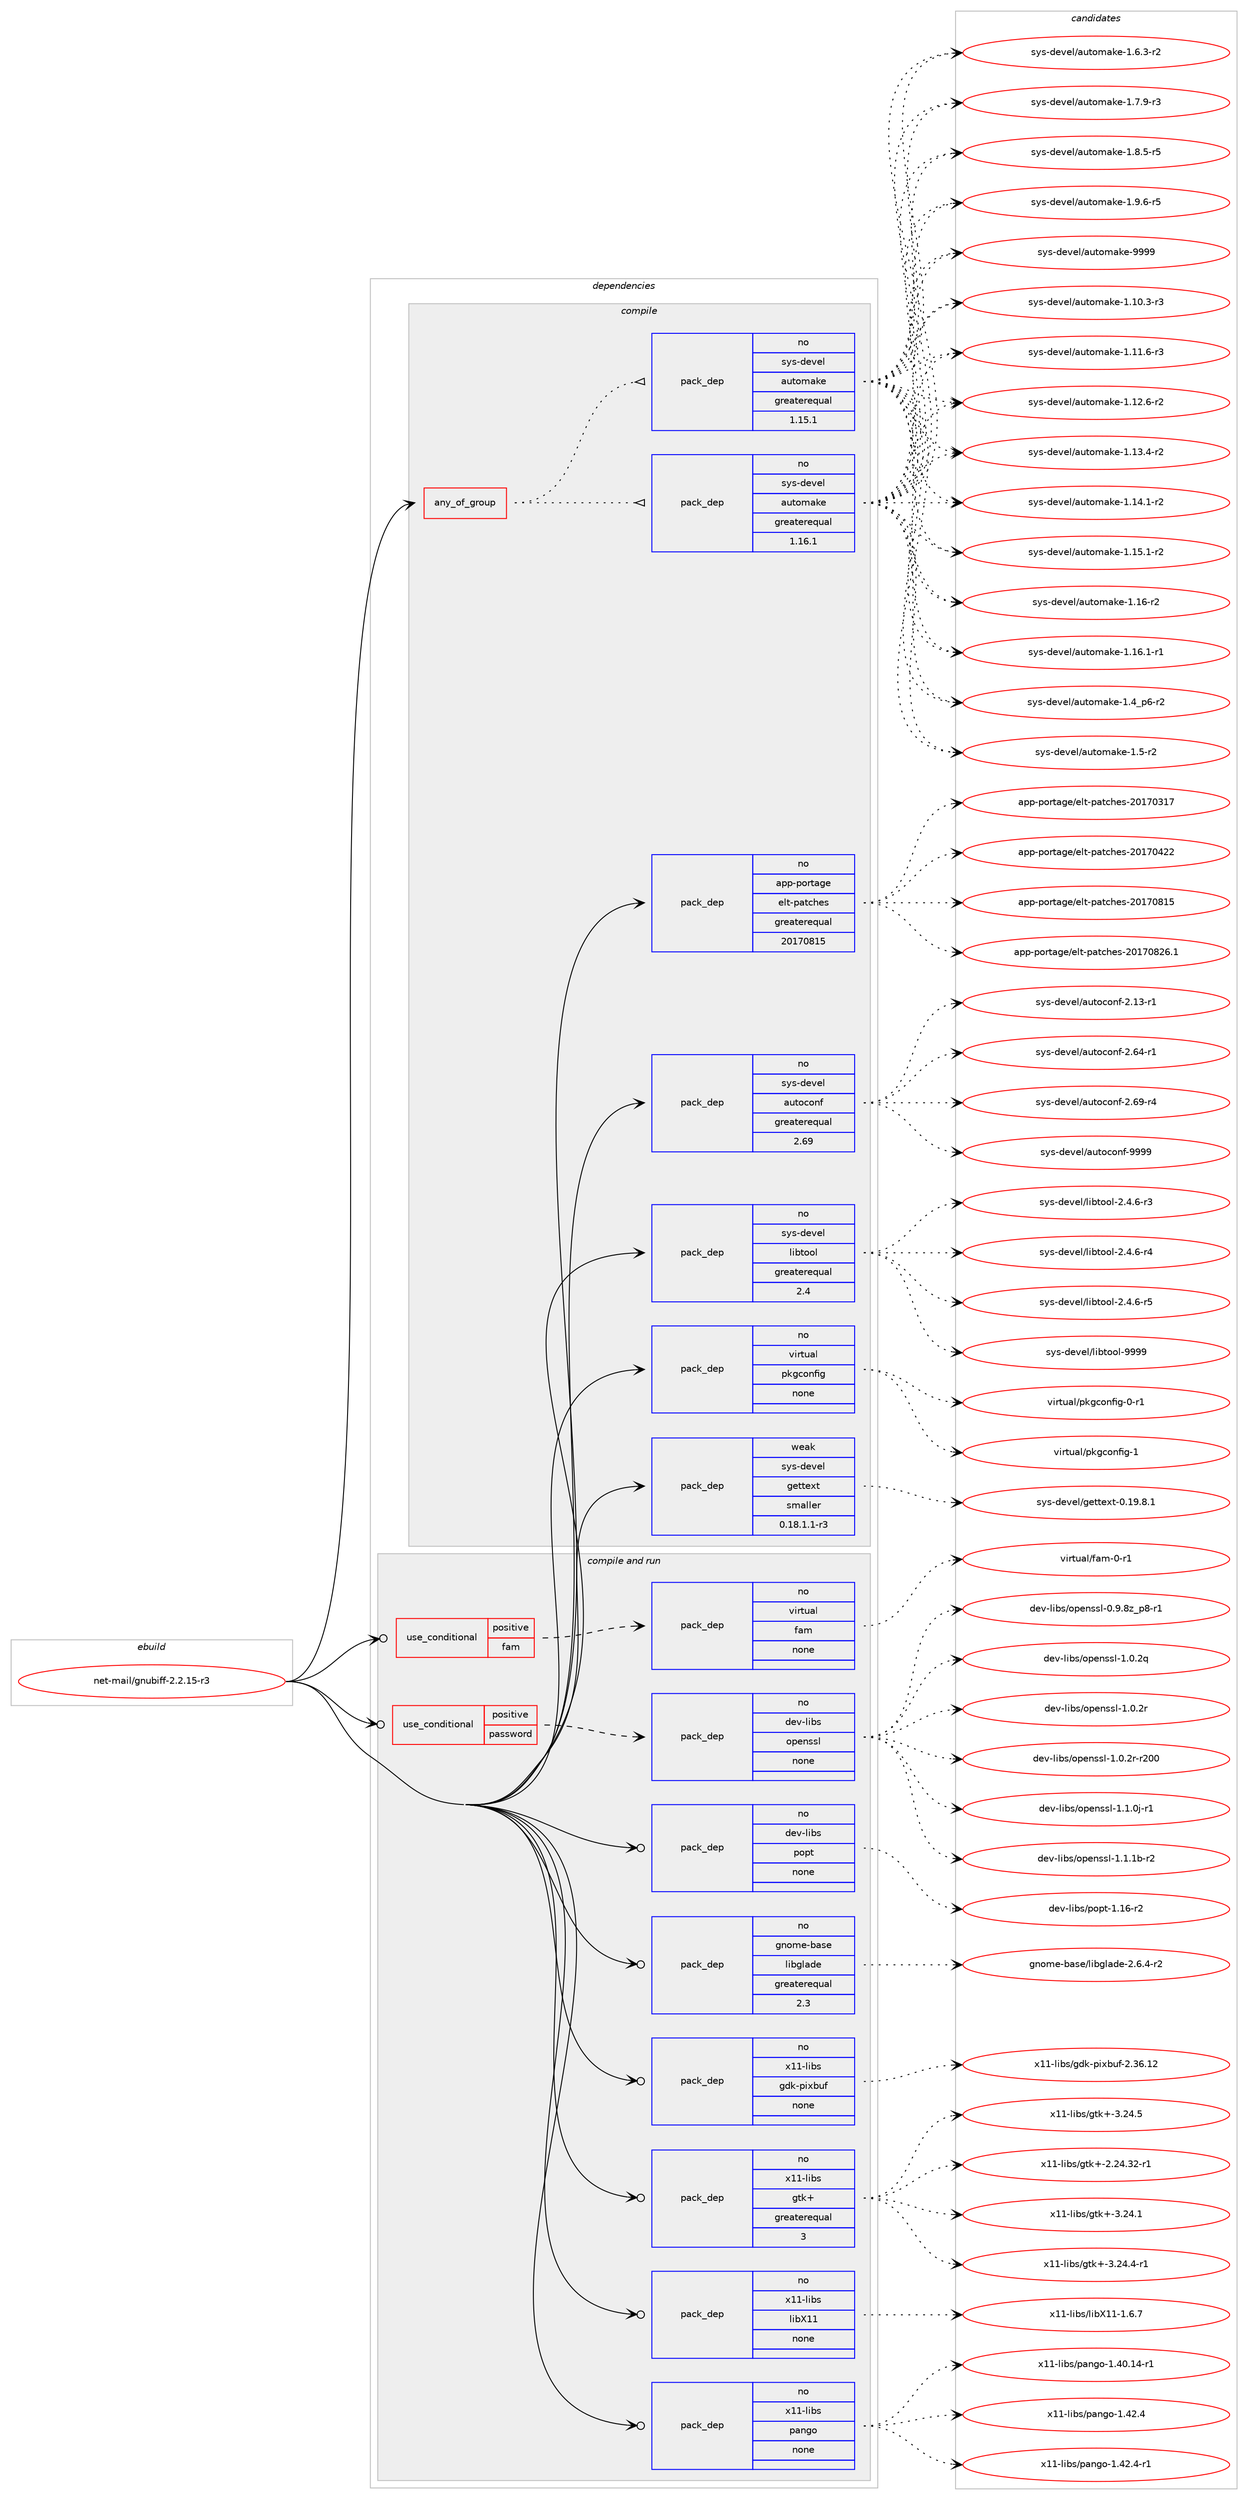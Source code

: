 digraph prolog {

# *************
# Graph options
# *************

newrank=true;
concentrate=true;
compound=true;
graph [rankdir=LR,fontname=Helvetica,fontsize=10,ranksep=1.5];#, ranksep=2.5, nodesep=0.2];
edge  [arrowhead=vee];
node  [fontname=Helvetica,fontsize=10];

# **********
# The ebuild
# **********

subgraph cluster_leftcol {
color=gray;
rank=same;
label=<<i>ebuild</i>>;
id [label="net-mail/gnubiff-2.2.15-r3", color=red, width=4, href="../net-mail/gnubiff-2.2.15-r3.svg"];
}

# ****************
# The dependencies
# ****************

subgraph cluster_midcol {
color=gray;
label=<<i>dependencies</i>>;
subgraph cluster_compile {
fillcolor="#eeeeee";
style=filled;
label=<<i>compile</i>>;
subgraph any26264 {
dependency1664011 [label=<<TABLE BORDER="0" CELLBORDER="1" CELLSPACING="0" CELLPADDING="4"><TR><TD CELLPADDING="10">any_of_group</TD></TR></TABLE>>, shape=none, color=red];subgraph pack1189565 {
dependency1664012 [label=<<TABLE BORDER="0" CELLBORDER="1" CELLSPACING="0" CELLPADDING="4" WIDTH="220"><TR><TD ROWSPAN="6" CELLPADDING="30">pack_dep</TD></TR><TR><TD WIDTH="110">no</TD></TR><TR><TD>sys-devel</TD></TR><TR><TD>automake</TD></TR><TR><TD>greaterequal</TD></TR><TR><TD>1.16.1</TD></TR></TABLE>>, shape=none, color=blue];
}
dependency1664011:e -> dependency1664012:w [weight=20,style="dotted",arrowhead="oinv"];
subgraph pack1189566 {
dependency1664013 [label=<<TABLE BORDER="0" CELLBORDER="1" CELLSPACING="0" CELLPADDING="4" WIDTH="220"><TR><TD ROWSPAN="6" CELLPADDING="30">pack_dep</TD></TR><TR><TD WIDTH="110">no</TD></TR><TR><TD>sys-devel</TD></TR><TR><TD>automake</TD></TR><TR><TD>greaterequal</TD></TR><TR><TD>1.15.1</TD></TR></TABLE>>, shape=none, color=blue];
}
dependency1664011:e -> dependency1664013:w [weight=20,style="dotted",arrowhead="oinv"];
}
id:e -> dependency1664011:w [weight=20,style="solid",arrowhead="vee"];
subgraph pack1189567 {
dependency1664014 [label=<<TABLE BORDER="0" CELLBORDER="1" CELLSPACING="0" CELLPADDING="4" WIDTH="220"><TR><TD ROWSPAN="6" CELLPADDING="30">pack_dep</TD></TR><TR><TD WIDTH="110">no</TD></TR><TR><TD>app-portage</TD></TR><TR><TD>elt-patches</TD></TR><TR><TD>greaterequal</TD></TR><TR><TD>20170815</TD></TR></TABLE>>, shape=none, color=blue];
}
id:e -> dependency1664014:w [weight=20,style="solid",arrowhead="vee"];
subgraph pack1189568 {
dependency1664015 [label=<<TABLE BORDER="0" CELLBORDER="1" CELLSPACING="0" CELLPADDING="4" WIDTH="220"><TR><TD ROWSPAN="6" CELLPADDING="30">pack_dep</TD></TR><TR><TD WIDTH="110">no</TD></TR><TR><TD>sys-devel</TD></TR><TR><TD>autoconf</TD></TR><TR><TD>greaterequal</TD></TR><TR><TD>2.69</TD></TR></TABLE>>, shape=none, color=blue];
}
id:e -> dependency1664015:w [weight=20,style="solid",arrowhead="vee"];
subgraph pack1189569 {
dependency1664016 [label=<<TABLE BORDER="0" CELLBORDER="1" CELLSPACING="0" CELLPADDING="4" WIDTH="220"><TR><TD ROWSPAN="6" CELLPADDING="30">pack_dep</TD></TR><TR><TD WIDTH="110">no</TD></TR><TR><TD>sys-devel</TD></TR><TR><TD>libtool</TD></TR><TR><TD>greaterequal</TD></TR><TR><TD>2.4</TD></TR></TABLE>>, shape=none, color=blue];
}
id:e -> dependency1664016:w [weight=20,style="solid",arrowhead="vee"];
subgraph pack1189570 {
dependency1664017 [label=<<TABLE BORDER="0" CELLBORDER="1" CELLSPACING="0" CELLPADDING="4" WIDTH="220"><TR><TD ROWSPAN="6" CELLPADDING="30">pack_dep</TD></TR><TR><TD WIDTH="110">no</TD></TR><TR><TD>virtual</TD></TR><TR><TD>pkgconfig</TD></TR><TR><TD>none</TD></TR><TR><TD></TD></TR></TABLE>>, shape=none, color=blue];
}
id:e -> dependency1664017:w [weight=20,style="solid",arrowhead="vee"];
subgraph pack1189571 {
dependency1664018 [label=<<TABLE BORDER="0" CELLBORDER="1" CELLSPACING="0" CELLPADDING="4" WIDTH="220"><TR><TD ROWSPAN="6" CELLPADDING="30">pack_dep</TD></TR><TR><TD WIDTH="110">weak</TD></TR><TR><TD>sys-devel</TD></TR><TR><TD>gettext</TD></TR><TR><TD>smaller</TD></TR><TR><TD>0.18.1.1-r3</TD></TR></TABLE>>, shape=none, color=blue];
}
id:e -> dependency1664018:w [weight=20,style="solid",arrowhead="vee"];
}
subgraph cluster_compileandrun {
fillcolor="#eeeeee";
style=filled;
label=<<i>compile and run</i>>;
subgraph cond447394 {
dependency1664019 [label=<<TABLE BORDER="0" CELLBORDER="1" CELLSPACING="0" CELLPADDING="4"><TR><TD ROWSPAN="3" CELLPADDING="10">use_conditional</TD></TR><TR><TD>positive</TD></TR><TR><TD>fam</TD></TR></TABLE>>, shape=none, color=red];
subgraph pack1189572 {
dependency1664020 [label=<<TABLE BORDER="0" CELLBORDER="1" CELLSPACING="0" CELLPADDING="4" WIDTH="220"><TR><TD ROWSPAN="6" CELLPADDING="30">pack_dep</TD></TR><TR><TD WIDTH="110">no</TD></TR><TR><TD>virtual</TD></TR><TR><TD>fam</TD></TR><TR><TD>none</TD></TR><TR><TD></TD></TR></TABLE>>, shape=none, color=blue];
}
dependency1664019:e -> dependency1664020:w [weight=20,style="dashed",arrowhead="vee"];
}
id:e -> dependency1664019:w [weight=20,style="solid",arrowhead="odotvee"];
subgraph cond447395 {
dependency1664021 [label=<<TABLE BORDER="0" CELLBORDER="1" CELLSPACING="0" CELLPADDING="4"><TR><TD ROWSPAN="3" CELLPADDING="10">use_conditional</TD></TR><TR><TD>positive</TD></TR><TR><TD>password</TD></TR></TABLE>>, shape=none, color=red];
subgraph pack1189573 {
dependency1664022 [label=<<TABLE BORDER="0" CELLBORDER="1" CELLSPACING="0" CELLPADDING="4" WIDTH="220"><TR><TD ROWSPAN="6" CELLPADDING="30">pack_dep</TD></TR><TR><TD WIDTH="110">no</TD></TR><TR><TD>dev-libs</TD></TR><TR><TD>openssl</TD></TR><TR><TD>none</TD></TR><TR><TD></TD></TR></TABLE>>, shape=none, color=blue];
}
dependency1664021:e -> dependency1664022:w [weight=20,style="dashed",arrowhead="vee"];
}
id:e -> dependency1664021:w [weight=20,style="solid",arrowhead="odotvee"];
subgraph pack1189574 {
dependency1664023 [label=<<TABLE BORDER="0" CELLBORDER="1" CELLSPACING="0" CELLPADDING="4" WIDTH="220"><TR><TD ROWSPAN="6" CELLPADDING="30">pack_dep</TD></TR><TR><TD WIDTH="110">no</TD></TR><TR><TD>dev-libs</TD></TR><TR><TD>popt</TD></TR><TR><TD>none</TD></TR><TR><TD></TD></TR></TABLE>>, shape=none, color=blue];
}
id:e -> dependency1664023:w [weight=20,style="solid",arrowhead="odotvee"];
subgraph pack1189575 {
dependency1664024 [label=<<TABLE BORDER="0" CELLBORDER="1" CELLSPACING="0" CELLPADDING="4" WIDTH="220"><TR><TD ROWSPAN="6" CELLPADDING="30">pack_dep</TD></TR><TR><TD WIDTH="110">no</TD></TR><TR><TD>gnome-base</TD></TR><TR><TD>libglade</TD></TR><TR><TD>greaterequal</TD></TR><TR><TD>2.3</TD></TR></TABLE>>, shape=none, color=blue];
}
id:e -> dependency1664024:w [weight=20,style="solid",arrowhead="odotvee"];
subgraph pack1189576 {
dependency1664025 [label=<<TABLE BORDER="0" CELLBORDER="1" CELLSPACING="0" CELLPADDING="4" WIDTH="220"><TR><TD ROWSPAN="6" CELLPADDING="30">pack_dep</TD></TR><TR><TD WIDTH="110">no</TD></TR><TR><TD>x11-libs</TD></TR><TR><TD>gdk-pixbuf</TD></TR><TR><TD>none</TD></TR><TR><TD></TD></TR></TABLE>>, shape=none, color=blue];
}
id:e -> dependency1664025:w [weight=20,style="solid",arrowhead="odotvee"];
subgraph pack1189577 {
dependency1664026 [label=<<TABLE BORDER="0" CELLBORDER="1" CELLSPACING="0" CELLPADDING="4" WIDTH="220"><TR><TD ROWSPAN="6" CELLPADDING="30">pack_dep</TD></TR><TR><TD WIDTH="110">no</TD></TR><TR><TD>x11-libs</TD></TR><TR><TD>gtk+</TD></TR><TR><TD>greaterequal</TD></TR><TR><TD>3</TD></TR></TABLE>>, shape=none, color=blue];
}
id:e -> dependency1664026:w [weight=20,style="solid",arrowhead="odotvee"];
subgraph pack1189578 {
dependency1664027 [label=<<TABLE BORDER="0" CELLBORDER="1" CELLSPACING="0" CELLPADDING="4" WIDTH="220"><TR><TD ROWSPAN="6" CELLPADDING="30">pack_dep</TD></TR><TR><TD WIDTH="110">no</TD></TR><TR><TD>x11-libs</TD></TR><TR><TD>libX11</TD></TR><TR><TD>none</TD></TR><TR><TD></TD></TR></TABLE>>, shape=none, color=blue];
}
id:e -> dependency1664027:w [weight=20,style="solid",arrowhead="odotvee"];
subgraph pack1189579 {
dependency1664028 [label=<<TABLE BORDER="0" CELLBORDER="1" CELLSPACING="0" CELLPADDING="4" WIDTH="220"><TR><TD ROWSPAN="6" CELLPADDING="30">pack_dep</TD></TR><TR><TD WIDTH="110">no</TD></TR><TR><TD>x11-libs</TD></TR><TR><TD>pango</TD></TR><TR><TD>none</TD></TR><TR><TD></TD></TR></TABLE>>, shape=none, color=blue];
}
id:e -> dependency1664028:w [weight=20,style="solid",arrowhead="odotvee"];
}
subgraph cluster_run {
fillcolor="#eeeeee";
style=filled;
label=<<i>run</i>>;
}
}

# **************
# The candidates
# **************

subgraph cluster_choices {
rank=same;
color=gray;
label=<<i>candidates</i>>;

subgraph choice1189565 {
color=black;
nodesep=1;
choice11512111545100101118101108479711711611110997107101454946494846514511451 [label="sys-devel/automake-1.10.3-r3", color=red, width=4,href="../sys-devel/automake-1.10.3-r3.svg"];
choice11512111545100101118101108479711711611110997107101454946494946544511451 [label="sys-devel/automake-1.11.6-r3", color=red, width=4,href="../sys-devel/automake-1.11.6-r3.svg"];
choice11512111545100101118101108479711711611110997107101454946495046544511450 [label="sys-devel/automake-1.12.6-r2", color=red, width=4,href="../sys-devel/automake-1.12.6-r2.svg"];
choice11512111545100101118101108479711711611110997107101454946495146524511450 [label="sys-devel/automake-1.13.4-r2", color=red, width=4,href="../sys-devel/automake-1.13.4-r2.svg"];
choice11512111545100101118101108479711711611110997107101454946495246494511450 [label="sys-devel/automake-1.14.1-r2", color=red, width=4,href="../sys-devel/automake-1.14.1-r2.svg"];
choice11512111545100101118101108479711711611110997107101454946495346494511450 [label="sys-devel/automake-1.15.1-r2", color=red, width=4,href="../sys-devel/automake-1.15.1-r2.svg"];
choice1151211154510010111810110847971171161111099710710145494649544511450 [label="sys-devel/automake-1.16-r2", color=red, width=4,href="../sys-devel/automake-1.16-r2.svg"];
choice11512111545100101118101108479711711611110997107101454946495446494511449 [label="sys-devel/automake-1.16.1-r1", color=red, width=4,href="../sys-devel/automake-1.16.1-r1.svg"];
choice115121115451001011181011084797117116111109971071014549465295112544511450 [label="sys-devel/automake-1.4_p6-r2", color=red, width=4,href="../sys-devel/automake-1.4_p6-r2.svg"];
choice11512111545100101118101108479711711611110997107101454946534511450 [label="sys-devel/automake-1.5-r2", color=red, width=4,href="../sys-devel/automake-1.5-r2.svg"];
choice115121115451001011181011084797117116111109971071014549465446514511450 [label="sys-devel/automake-1.6.3-r2", color=red, width=4,href="../sys-devel/automake-1.6.3-r2.svg"];
choice115121115451001011181011084797117116111109971071014549465546574511451 [label="sys-devel/automake-1.7.9-r3", color=red, width=4,href="../sys-devel/automake-1.7.9-r3.svg"];
choice115121115451001011181011084797117116111109971071014549465646534511453 [label="sys-devel/automake-1.8.5-r5", color=red, width=4,href="../sys-devel/automake-1.8.5-r5.svg"];
choice115121115451001011181011084797117116111109971071014549465746544511453 [label="sys-devel/automake-1.9.6-r5", color=red, width=4,href="../sys-devel/automake-1.9.6-r5.svg"];
choice115121115451001011181011084797117116111109971071014557575757 [label="sys-devel/automake-9999", color=red, width=4,href="../sys-devel/automake-9999.svg"];
dependency1664012:e -> choice11512111545100101118101108479711711611110997107101454946494846514511451:w [style=dotted,weight="100"];
dependency1664012:e -> choice11512111545100101118101108479711711611110997107101454946494946544511451:w [style=dotted,weight="100"];
dependency1664012:e -> choice11512111545100101118101108479711711611110997107101454946495046544511450:w [style=dotted,weight="100"];
dependency1664012:e -> choice11512111545100101118101108479711711611110997107101454946495146524511450:w [style=dotted,weight="100"];
dependency1664012:e -> choice11512111545100101118101108479711711611110997107101454946495246494511450:w [style=dotted,weight="100"];
dependency1664012:e -> choice11512111545100101118101108479711711611110997107101454946495346494511450:w [style=dotted,weight="100"];
dependency1664012:e -> choice1151211154510010111810110847971171161111099710710145494649544511450:w [style=dotted,weight="100"];
dependency1664012:e -> choice11512111545100101118101108479711711611110997107101454946495446494511449:w [style=dotted,weight="100"];
dependency1664012:e -> choice115121115451001011181011084797117116111109971071014549465295112544511450:w [style=dotted,weight="100"];
dependency1664012:e -> choice11512111545100101118101108479711711611110997107101454946534511450:w [style=dotted,weight="100"];
dependency1664012:e -> choice115121115451001011181011084797117116111109971071014549465446514511450:w [style=dotted,weight="100"];
dependency1664012:e -> choice115121115451001011181011084797117116111109971071014549465546574511451:w [style=dotted,weight="100"];
dependency1664012:e -> choice115121115451001011181011084797117116111109971071014549465646534511453:w [style=dotted,weight="100"];
dependency1664012:e -> choice115121115451001011181011084797117116111109971071014549465746544511453:w [style=dotted,weight="100"];
dependency1664012:e -> choice115121115451001011181011084797117116111109971071014557575757:w [style=dotted,weight="100"];
}
subgraph choice1189566 {
color=black;
nodesep=1;
choice11512111545100101118101108479711711611110997107101454946494846514511451 [label="sys-devel/automake-1.10.3-r3", color=red, width=4,href="../sys-devel/automake-1.10.3-r3.svg"];
choice11512111545100101118101108479711711611110997107101454946494946544511451 [label="sys-devel/automake-1.11.6-r3", color=red, width=4,href="../sys-devel/automake-1.11.6-r3.svg"];
choice11512111545100101118101108479711711611110997107101454946495046544511450 [label="sys-devel/automake-1.12.6-r2", color=red, width=4,href="../sys-devel/automake-1.12.6-r2.svg"];
choice11512111545100101118101108479711711611110997107101454946495146524511450 [label="sys-devel/automake-1.13.4-r2", color=red, width=4,href="../sys-devel/automake-1.13.4-r2.svg"];
choice11512111545100101118101108479711711611110997107101454946495246494511450 [label="sys-devel/automake-1.14.1-r2", color=red, width=4,href="../sys-devel/automake-1.14.1-r2.svg"];
choice11512111545100101118101108479711711611110997107101454946495346494511450 [label="sys-devel/automake-1.15.1-r2", color=red, width=4,href="../sys-devel/automake-1.15.1-r2.svg"];
choice1151211154510010111810110847971171161111099710710145494649544511450 [label="sys-devel/automake-1.16-r2", color=red, width=4,href="../sys-devel/automake-1.16-r2.svg"];
choice11512111545100101118101108479711711611110997107101454946495446494511449 [label="sys-devel/automake-1.16.1-r1", color=red, width=4,href="../sys-devel/automake-1.16.1-r1.svg"];
choice115121115451001011181011084797117116111109971071014549465295112544511450 [label="sys-devel/automake-1.4_p6-r2", color=red, width=4,href="../sys-devel/automake-1.4_p6-r2.svg"];
choice11512111545100101118101108479711711611110997107101454946534511450 [label="sys-devel/automake-1.5-r2", color=red, width=4,href="../sys-devel/automake-1.5-r2.svg"];
choice115121115451001011181011084797117116111109971071014549465446514511450 [label="sys-devel/automake-1.6.3-r2", color=red, width=4,href="../sys-devel/automake-1.6.3-r2.svg"];
choice115121115451001011181011084797117116111109971071014549465546574511451 [label="sys-devel/automake-1.7.9-r3", color=red, width=4,href="../sys-devel/automake-1.7.9-r3.svg"];
choice115121115451001011181011084797117116111109971071014549465646534511453 [label="sys-devel/automake-1.8.5-r5", color=red, width=4,href="../sys-devel/automake-1.8.5-r5.svg"];
choice115121115451001011181011084797117116111109971071014549465746544511453 [label="sys-devel/automake-1.9.6-r5", color=red, width=4,href="../sys-devel/automake-1.9.6-r5.svg"];
choice115121115451001011181011084797117116111109971071014557575757 [label="sys-devel/automake-9999", color=red, width=4,href="../sys-devel/automake-9999.svg"];
dependency1664013:e -> choice11512111545100101118101108479711711611110997107101454946494846514511451:w [style=dotted,weight="100"];
dependency1664013:e -> choice11512111545100101118101108479711711611110997107101454946494946544511451:w [style=dotted,weight="100"];
dependency1664013:e -> choice11512111545100101118101108479711711611110997107101454946495046544511450:w [style=dotted,weight="100"];
dependency1664013:e -> choice11512111545100101118101108479711711611110997107101454946495146524511450:w [style=dotted,weight="100"];
dependency1664013:e -> choice11512111545100101118101108479711711611110997107101454946495246494511450:w [style=dotted,weight="100"];
dependency1664013:e -> choice11512111545100101118101108479711711611110997107101454946495346494511450:w [style=dotted,weight="100"];
dependency1664013:e -> choice1151211154510010111810110847971171161111099710710145494649544511450:w [style=dotted,weight="100"];
dependency1664013:e -> choice11512111545100101118101108479711711611110997107101454946495446494511449:w [style=dotted,weight="100"];
dependency1664013:e -> choice115121115451001011181011084797117116111109971071014549465295112544511450:w [style=dotted,weight="100"];
dependency1664013:e -> choice11512111545100101118101108479711711611110997107101454946534511450:w [style=dotted,weight="100"];
dependency1664013:e -> choice115121115451001011181011084797117116111109971071014549465446514511450:w [style=dotted,weight="100"];
dependency1664013:e -> choice115121115451001011181011084797117116111109971071014549465546574511451:w [style=dotted,weight="100"];
dependency1664013:e -> choice115121115451001011181011084797117116111109971071014549465646534511453:w [style=dotted,weight="100"];
dependency1664013:e -> choice115121115451001011181011084797117116111109971071014549465746544511453:w [style=dotted,weight="100"];
dependency1664013:e -> choice115121115451001011181011084797117116111109971071014557575757:w [style=dotted,weight="100"];
}
subgraph choice1189567 {
color=black;
nodesep=1;
choice97112112451121111141169710310147101108116451129711699104101115455048495548514955 [label="app-portage/elt-patches-20170317", color=red, width=4,href="../app-portage/elt-patches-20170317.svg"];
choice97112112451121111141169710310147101108116451129711699104101115455048495548525050 [label="app-portage/elt-patches-20170422", color=red, width=4,href="../app-portage/elt-patches-20170422.svg"];
choice97112112451121111141169710310147101108116451129711699104101115455048495548564953 [label="app-portage/elt-patches-20170815", color=red, width=4,href="../app-portage/elt-patches-20170815.svg"];
choice971121124511211111411697103101471011081164511297116991041011154550484955485650544649 [label="app-portage/elt-patches-20170826.1", color=red, width=4,href="../app-portage/elt-patches-20170826.1.svg"];
dependency1664014:e -> choice97112112451121111141169710310147101108116451129711699104101115455048495548514955:w [style=dotted,weight="100"];
dependency1664014:e -> choice97112112451121111141169710310147101108116451129711699104101115455048495548525050:w [style=dotted,weight="100"];
dependency1664014:e -> choice97112112451121111141169710310147101108116451129711699104101115455048495548564953:w [style=dotted,weight="100"];
dependency1664014:e -> choice971121124511211111411697103101471011081164511297116991041011154550484955485650544649:w [style=dotted,weight="100"];
}
subgraph choice1189568 {
color=black;
nodesep=1;
choice1151211154510010111810110847971171161119911111010245504649514511449 [label="sys-devel/autoconf-2.13-r1", color=red, width=4,href="../sys-devel/autoconf-2.13-r1.svg"];
choice1151211154510010111810110847971171161119911111010245504654524511449 [label="sys-devel/autoconf-2.64-r1", color=red, width=4,href="../sys-devel/autoconf-2.64-r1.svg"];
choice1151211154510010111810110847971171161119911111010245504654574511452 [label="sys-devel/autoconf-2.69-r4", color=red, width=4,href="../sys-devel/autoconf-2.69-r4.svg"];
choice115121115451001011181011084797117116111991111101024557575757 [label="sys-devel/autoconf-9999", color=red, width=4,href="../sys-devel/autoconf-9999.svg"];
dependency1664015:e -> choice1151211154510010111810110847971171161119911111010245504649514511449:w [style=dotted,weight="100"];
dependency1664015:e -> choice1151211154510010111810110847971171161119911111010245504654524511449:w [style=dotted,weight="100"];
dependency1664015:e -> choice1151211154510010111810110847971171161119911111010245504654574511452:w [style=dotted,weight="100"];
dependency1664015:e -> choice115121115451001011181011084797117116111991111101024557575757:w [style=dotted,weight="100"];
}
subgraph choice1189569 {
color=black;
nodesep=1;
choice1151211154510010111810110847108105981161111111084550465246544511451 [label="sys-devel/libtool-2.4.6-r3", color=red, width=4,href="../sys-devel/libtool-2.4.6-r3.svg"];
choice1151211154510010111810110847108105981161111111084550465246544511452 [label="sys-devel/libtool-2.4.6-r4", color=red, width=4,href="../sys-devel/libtool-2.4.6-r4.svg"];
choice1151211154510010111810110847108105981161111111084550465246544511453 [label="sys-devel/libtool-2.4.6-r5", color=red, width=4,href="../sys-devel/libtool-2.4.6-r5.svg"];
choice1151211154510010111810110847108105981161111111084557575757 [label="sys-devel/libtool-9999", color=red, width=4,href="../sys-devel/libtool-9999.svg"];
dependency1664016:e -> choice1151211154510010111810110847108105981161111111084550465246544511451:w [style=dotted,weight="100"];
dependency1664016:e -> choice1151211154510010111810110847108105981161111111084550465246544511452:w [style=dotted,weight="100"];
dependency1664016:e -> choice1151211154510010111810110847108105981161111111084550465246544511453:w [style=dotted,weight="100"];
dependency1664016:e -> choice1151211154510010111810110847108105981161111111084557575757:w [style=dotted,weight="100"];
}
subgraph choice1189570 {
color=black;
nodesep=1;
choice11810511411611797108471121071039911111010210510345484511449 [label="virtual/pkgconfig-0-r1", color=red, width=4,href="../virtual/pkgconfig-0-r1.svg"];
choice1181051141161179710847112107103991111101021051034549 [label="virtual/pkgconfig-1", color=red, width=4,href="../virtual/pkgconfig-1.svg"];
dependency1664017:e -> choice11810511411611797108471121071039911111010210510345484511449:w [style=dotted,weight="100"];
dependency1664017:e -> choice1181051141161179710847112107103991111101021051034549:w [style=dotted,weight="100"];
}
subgraph choice1189571 {
color=black;
nodesep=1;
choice1151211154510010111810110847103101116116101120116454846495746564649 [label="sys-devel/gettext-0.19.8.1", color=red, width=4,href="../sys-devel/gettext-0.19.8.1.svg"];
dependency1664018:e -> choice1151211154510010111810110847103101116116101120116454846495746564649:w [style=dotted,weight="100"];
}
subgraph choice1189572 {
color=black;
nodesep=1;
choice11810511411611797108471029710945484511449 [label="virtual/fam-0-r1", color=red, width=4,href="../virtual/fam-0-r1.svg"];
dependency1664020:e -> choice11810511411611797108471029710945484511449:w [style=dotted,weight="100"];
}
subgraph choice1189573 {
color=black;
nodesep=1;
choice10010111845108105981154711111210111011511510845484657465612295112564511449 [label="dev-libs/openssl-0.9.8z_p8-r1", color=red, width=4,href="../dev-libs/openssl-0.9.8z_p8-r1.svg"];
choice100101118451081059811547111112101110115115108454946484650113 [label="dev-libs/openssl-1.0.2q", color=red, width=4,href="../dev-libs/openssl-1.0.2q.svg"];
choice100101118451081059811547111112101110115115108454946484650114 [label="dev-libs/openssl-1.0.2r", color=red, width=4,href="../dev-libs/openssl-1.0.2r.svg"];
choice10010111845108105981154711111210111011511510845494648465011445114504848 [label="dev-libs/openssl-1.0.2r-r200", color=red, width=4,href="../dev-libs/openssl-1.0.2r-r200.svg"];
choice1001011184510810598115471111121011101151151084549464946481064511449 [label="dev-libs/openssl-1.1.0j-r1", color=red, width=4,href="../dev-libs/openssl-1.1.0j-r1.svg"];
choice100101118451081059811547111112101110115115108454946494649984511450 [label="dev-libs/openssl-1.1.1b-r2", color=red, width=4,href="../dev-libs/openssl-1.1.1b-r2.svg"];
dependency1664022:e -> choice10010111845108105981154711111210111011511510845484657465612295112564511449:w [style=dotted,weight="100"];
dependency1664022:e -> choice100101118451081059811547111112101110115115108454946484650113:w [style=dotted,weight="100"];
dependency1664022:e -> choice100101118451081059811547111112101110115115108454946484650114:w [style=dotted,weight="100"];
dependency1664022:e -> choice10010111845108105981154711111210111011511510845494648465011445114504848:w [style=dotted,weight="100"];
dependency1664022:e -> choice1001011184510810598115471111121011101151151084549464946481064511449:w [style=dotted,weight="100"];
dependency1664022:e -> choice100101118451081059811547111112101110115115108454946494649984511450:w [style=dotted,weight="100"];
}
subgraph choice1189574 {
color=black;
nodesep=1;
choice10010111845108105981154711211111211645494649544511450 [label="dev-libs/popt-1.16-r2", color=red, width=4,href="../dev-libs/popt-1.16-r2.svg"];
dependency1664023:e -> choice10010111845108105981154711211111211645494649544511450:w [style=dotted,weight="100"];
}
subgraph choice1189575 {
color=black;
nodesep=1;
choice1031101111091014598971151014710810598103108971001014550465446524511450 [label="gnome-base/libglade-2.6.4-r2", color=red, width=4,href="../gnome-base/libglade-2.6.4-r2.svg"];
dependency1664024:e -> choice1031101111091014598971151014710810598103108971001014550465446524511450:w [style=dotted,weight="100"];
}
subgraph choice1189576 {
color=black;
nodesep=1;
choice120494945108105981154710310010745112105120981171024550465154464950 [label="x11-libs/gdk-pixbuf-2.36.12", color=red, width=4,href="../x11-libs/gdk-pixbuf-2.36.12.svg"];
dependency1664025:e -> choice120494945108105981154710310010745112105120981171024550465154464950:w [style=dotted,weight="100"];
}
subgraph choice1189577 {
color=black;
nodesep=1;
choice12049494510810598115471031161074345504650524651504511449 [label="x11-libs/gtk+-2.24.32-r1", color=red, width=4,href="../x11-libs/gtk+-2.24.32-r1.svg"];
choice12049494510810598115471031161074345514650524649 [label="x11-libs/gtk+-3.24.1", color=red, width=4,href="../x11-libs/gtk+-3.24.1.svg"];
choice120494945108105981154710311610743455146505246524511449 [label="x11-libs/gtk+-3.24.4-r1", color=red, width=4,href="../x11-libs/gtk+-3.24.4-r1.svg"];
choice12049494510810598115471031161074345514650524653 [label="x11-libs/gtk+-3.24.5", color=red, width=4,href="../x11-libs/gtk+-3.24.5.svg"];
dependency1664026:e -> choice12049494510810598115471031161074345504650524651504511449:w [style=dotted,weight="100"];
dependency1664026:e -> choice12049494510810598115471031161074345514650524649:w [style=dotted,weight="100"];
dependency1664026:e -> choice120494945108105981154710311610743455146505246524511449:w [style=dotted,weight="100"];
dependency1664026:e -> choice12049494510810598115471031161074345514650524653:w [style=dotted,weight="100"];
}
subgraph choice1189578 {
color=black;
nodesep=1;
choice120494945108105981154710810598884949454946544655 [label="x11-libs/libX11-1.6.7", color=red, width=4,href="../x11-libs/libX11-1.6.7.svg"];
dependency1664027:e -> choice120494945108105981154710810598884949454946544655:w [style=dotted,weight="100"];
}
subgraph choice1189579 {
color=black;
nodesep=1;
choice12049494510810598115471129711010311145494652484649524511449 [label="x11-libs/pango-1.40.14-r1", color=red, width=4,href="../x11-libs/pango-1.40.14-r1.svg"];
choice12049494510810598115471129711010311145494652504652 [label="x11-libs/pango-1.42.4", color=red, width=4,href="../x11-libs/pango-1.42.4.svg"];
choice120494945108105981154711297110103111454946525046524511449 [label="x11-libs/pango-1.42.4-r1", color=red, width=4,href="../x11-libs/pango-1.42.4-r1.svg"];
dependency1664028:e -> choice12049494510810598115471129711010311145494652484649524511449:w [style=dotted,weight="100"];
dependency1664028:e -> choice12049494510810598115471129711010311145494652504652:w [style=dotted,weight="100"];
dependency1664028:e -> choice120494945108105981154711297110103111454946525046524511449:w [style=dotted,weight="100"];
}
}

}
